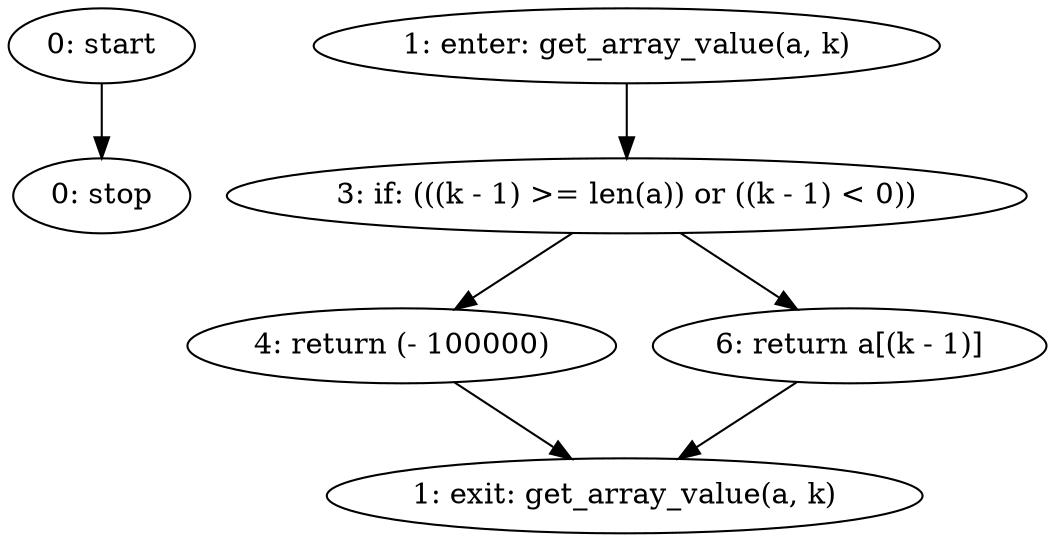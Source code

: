 strict digraph "" {
	node [label="\N"];
	0	[label="0: start"];
	6	[label="0: stop"];
	0 -> 6;
	1	[label="1: enter: get_array_value(a, k)"];
	3	[label="3: if: (((k - 1) >= len(a)) or ((k - 1) < 0))"];
	1 -> 3;
	4	[label="4: return (- 100000)"];
	3 -> 4;
	5	[label="6: return a[(k - 1)]"];
	3 -> 5;
	2	[label="1: exit: get_array_value(a, k)"];
	4 -> 2;
	5 -> 2;
}
